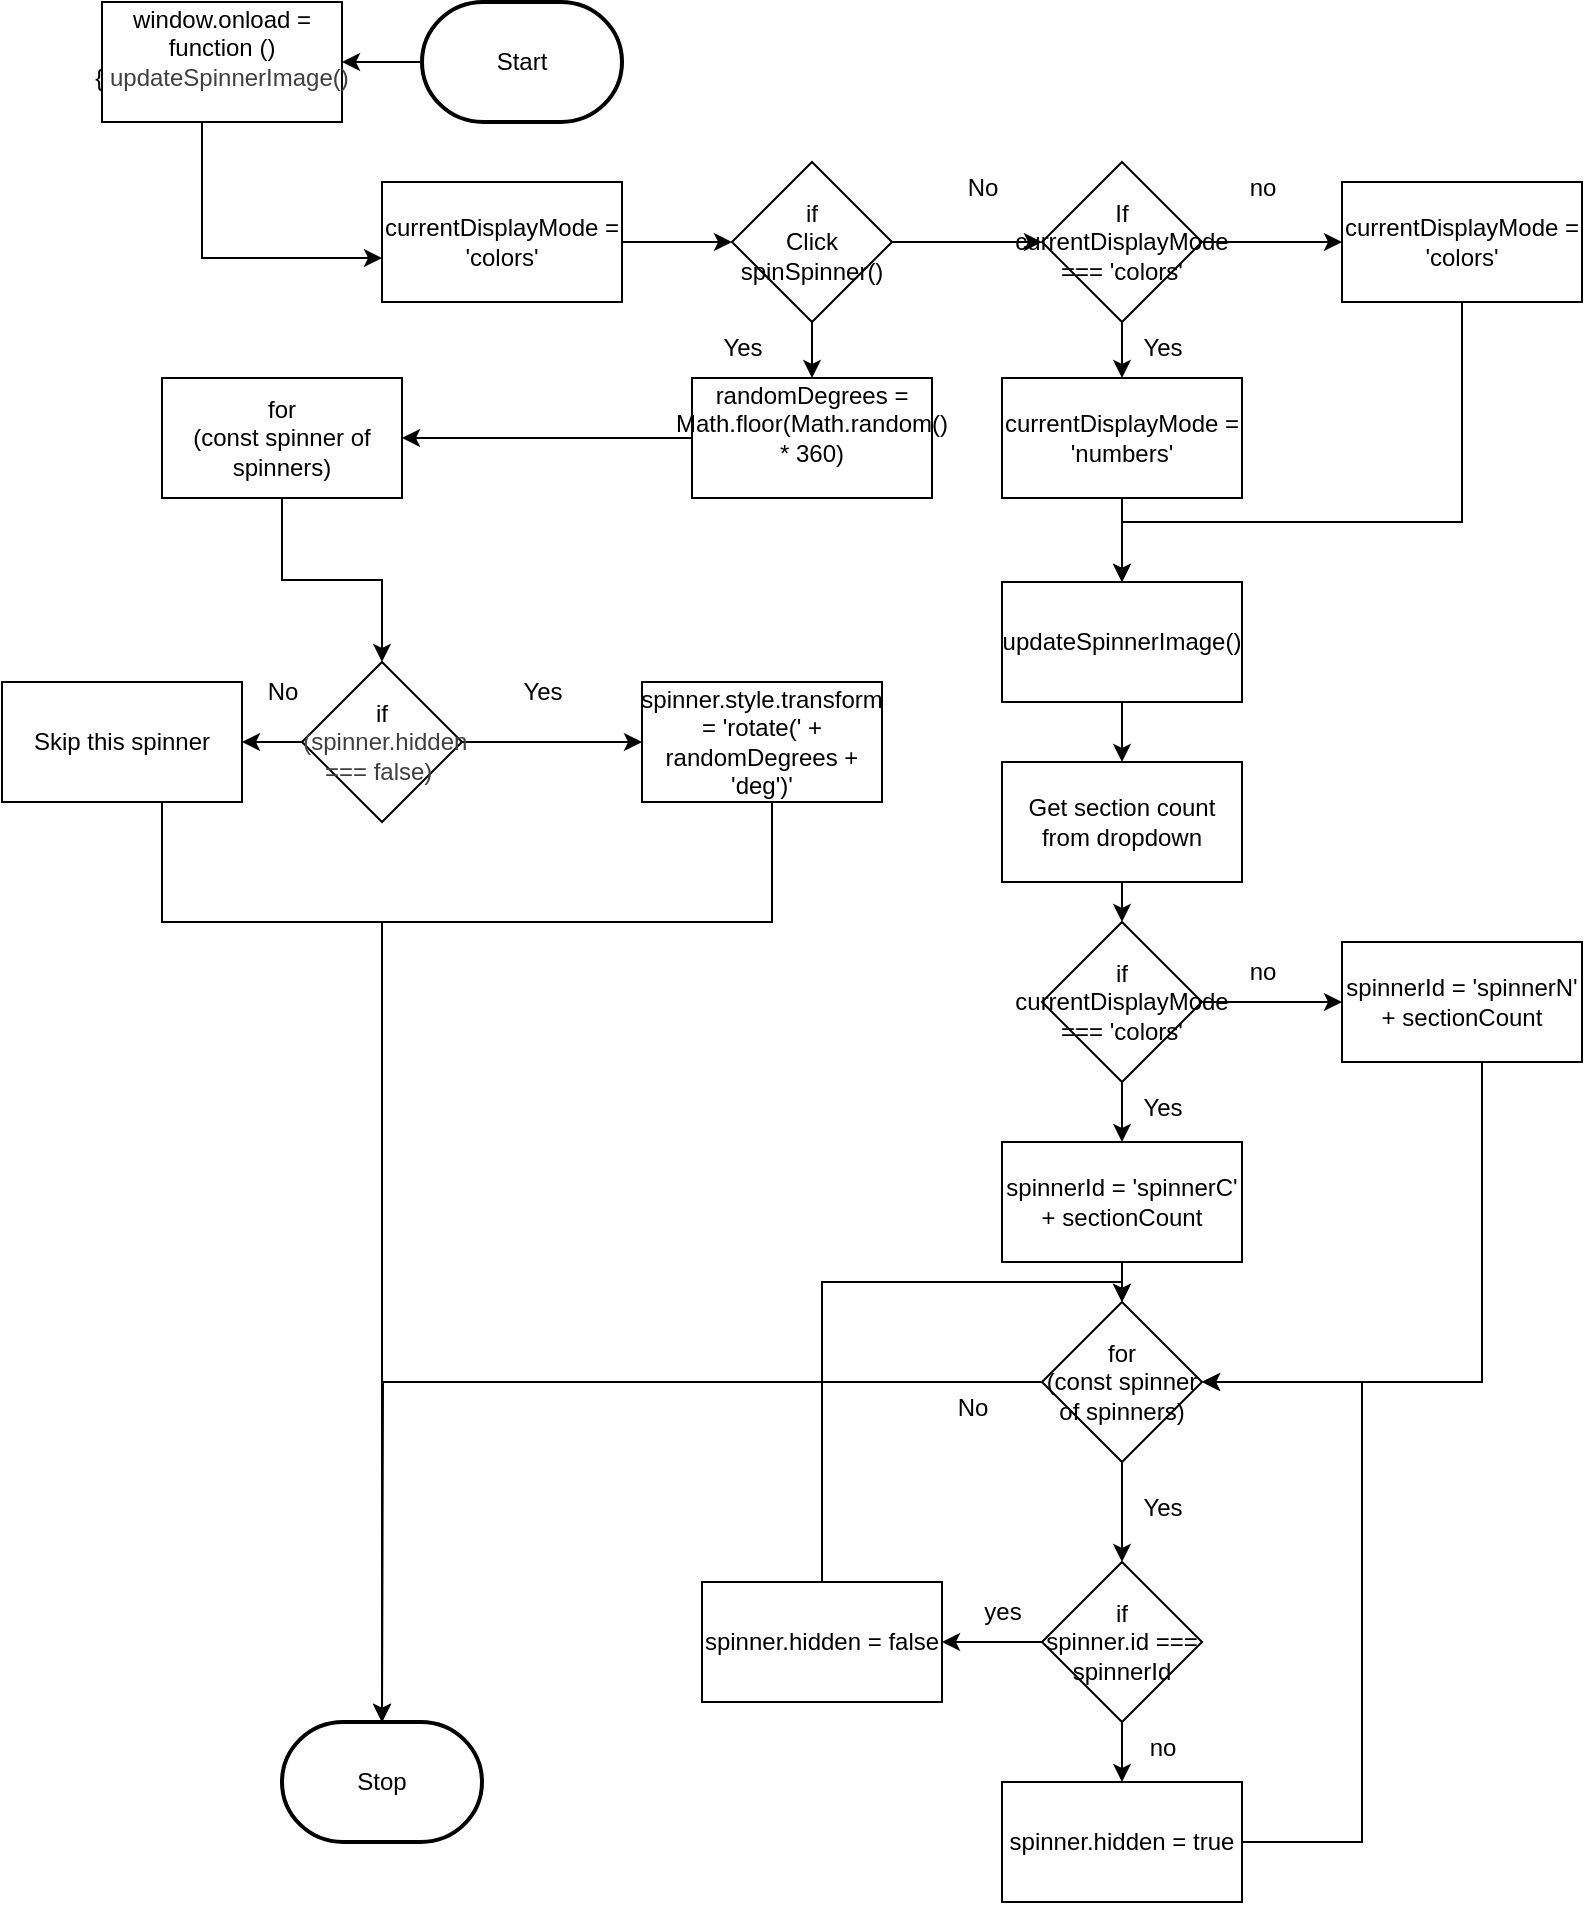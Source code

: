 <mxfile>
    <diagram id="HIP3nbAZw_EuaXWnEj3U" name="Page-1">
        <mxGraphModel dx="485" dy="498" grid="1" gridSize="10" guides="1" tooltips="1" connect="1" arrows="1" fold="1" page="1" pageScale="1" pageWidth="850" pageHeight="1100" math="0" shadow="0">
            <root>
                <mxCell id="0"/>
                <mxCell id="1" parent="0"/>
                <mxCell id="46" value="" style="edgeStyle=orthogonalEdgeStyle;html=1;" edge="1" parent="1" source="2" target="45">
                    <mxGeometry relative="1" as="geometry"/>
                </mxCell>
                <mxCell id="2" value="Start" style="strokeWidth=2;html=1;shape=mxgraph.flowchart.terminator;whiteSpace=wrap;" parent="1" vertex="1">
                    <mxGeometry x="230" y="50" width="100" height="60" as="geometry"/>
                </mxCell>
                <mxCell id="3" value="Stop" style="strokeWidth=2;html=1;shape=mxgraph.flowchart.terminator;whiteSpace=wrap;" parent="1" vertex="1">
                    <mxGeometry x="160" y="910" width="100" height="60" as="geometry"/>
                </mxCell>
                <mxCell id="9" value="" style="edgeStyle=orthogonalEdgeStyle;html=1;" edge="1" parent="1" source="4" target="8">
                    <mxGeometry relative="1" as="geometry"/>
                </mxCell>
                <mxCell id="4" value="&lt;div&gt;&lt;font color=&quot;#000000&quot;&gt;&lt;span style=&quot;font-size: 12px;&quot;&gt;currentDisplayMode = &#39;colors&#39;&lt;/span&gt;&lt;/font&gt;&lt;/div&gt;" style="whiteSpace=wrap;html=1;" vertex="1" parent="1">
                    <mxGeometry x="210" y="140" width="120" height="60" as="geometry"/>
                </mxCell>
                <mxCell id="11" value="" style="edgeStyle=orthogonalEdgeStyle;html=1;" edge="1" parent="1" source="8" target="10">
                    <mxGeometry relative="1" as="geometry"/>
                </mxCell>
                <mxCell id="13" value="" style="edgeStyle=orthogonalEdgeStyle;html=1;" edge="1" parent="1" source="8" target="12">
                    <mxGeometry relative="1" as="geometry"/>
                </mxCell>
                <mxCell id="8" value="if&lt;div&gt;Click spinSpinner()&lt;/div&gt;" style="rhombus;whiteSpace=wrap;html=1;" vertex="1" parent="1">
                    <mxGeometry x="385" y="130" width="80" height="80" as="geometry"/>
                </mxCell>
                <mxCell id="27" value="" style="edgeStyle=orthogonalEdgeStyle;html=1;" edge="1" parent="1" source="10" target="26">
                    <mxGeometry relative="1" as="geometry"/>
                </mxCell>
                <mxCell id="29" value="" style="edgeStyle=orthogonalEdgeStyle;html=1;" edge="1" parent="1" source="10" target="28">
                    <mxGeometry relative="1" as="geometry"/>
                </mxCell>
                <mxCell id="10" value="If&lt;div&gt;&lt;span style=&quot;font-size: 12px;&quot;&gt;currentDisplayMode === &#39;colors&#39;&lt;/span&gt;&lt;/div&gt;" style="rhombus;whiteSpace=wrap;html=1;" vertex="1" parent="1">
                    <mxGeometry x="540" y="130" width="80" height="80" as="geometry"/>
                </mxCell>
                <mxCell id="17" value="" style="edgeStyle=orthogonalEdgeStyle;html=1;" edge="1" parent="1" source="12" target="16">
                    <mxGeometry relative="1" as="geometry"/>
                </mxCell>
                <mxCell id="12" value="&lt;div&gt;&lt;font color=&quot;#000000&quot;&gt;&lt;span style=&quot;font-size: 12px;&quot;&gt;randomDegrees = Math.floor(Math.random() * 360)&lt;/span&gt;&lt;/font&gt;&lt;/div&gt;&lt;div&gt;&lt;br&gt;&lt;/div&gt;" style="whiteSpace=wrap;html=1;" vertex="1" parent="1">
                    <mxGeometry x="365" y="238" width="120" height="60" as="geometry"/>
                </mxCell>
                <mxCell id="14" value="Yes" style="text;html=1;align=center;verticalAlign=middle;resizable=0;points=[];autosize=1;strokeColor=none;fillColor=none;" vertex="1" parent="1">
                    <mxGeometry x="370" y="208" width="40" height="30" as="geometry"/>
                </mxCell>
                <mxCell id="15" value="No" style="text;html=1;align=center;verticalAlign=middle;resizable=0;points=[];autosize=1;strokeColor=none;fillColor=none;" vertex="1" parent="1">
                    <mxGeometry x="490" y="128" width="40" height="30" as="geometry"/>
                </mxCell>
                <mxCell id="21" value="" style="edgeStyle=orthogonalEdgeStyle;html=1;rounded=0;curved=0;" edge="1" parent="1" source="16" target="19">
                    <mxGeometry relative="1" as="geometry"/>
                </mxCell>
                <mxCell id="16" value="&lt;div&gt;&lt;font color=&quot;#000000&quot;&gt;&lt;span style=&quot;font-size: 12px;&quot;&gt;for&lt;/span&gt;&lt;/font&gt;&lt;/div&gt;&lt;div&gt;&lt;font color=&quot;#000000&quot;&gt;&lt;span style=&quot;font-size: 12px;&quot;&gt;(const spinner of spinners)&lt;/span&gt;&lt;/font&gt;&lt;/div&gt;" style="whiteSpace=wrap;html=1;" vertex="1" parent="1">
                    <mxGeometry x="100" y="238" width="120" height="60" as="geometry"/>
                </mxCell>
                <mxCell id="22" value="" style="edgeStyle=orthogonalEdgeStyle;html=1;" edge="1" parent="1" source="19" target="20">
                    <mxGeometry relative="1" as="geometry"/>
                </mxCell>
                <mxCell id="24" value="" style="edgeStyle=orthogonalEdgeStyle;html=1;" edge="1" parent="1" source="19" target="23">
                    <mxGeometry relative="1" as="geometry"/>
                </mxCell>
                <mxCell id="19" value="if&lt;div&gt;&lt;span style=&quot;color: rgb(63, 63, 63); background-color: transparent;&quot;&gt;&amp;nbsp;(spinner.hidden === false)&amp;nbsp;&lt;/span&gt;&lt;/div&gt;" style="rhombus;whiteSpace=wrap;html=1;" vertex="1" parent="1">
                    <mxGeometry x="170" y="380" width="80" height="80" as="geometry"/>
                </mxCell>
                <mxCell id="20" value="&lt;div&gt;&lt;font color=&quot;#000000&quot;&gt;&lt;span style=&quot;font-size: 12px;&quot;&gt;spinner.style.transform = &#39;rotate(&#39; + randomDegrees + &#39;deg&#39;)&#39;&lt;/span&gt;&lt;/font&gt;&lt;/div&gt;" style="whiteSpace=wrap;html=1;" vertex="1" parent="1">
                    <mxGeometry x="340" y="390" width="120" height="60" as="geometry"/>
                </mxCell>
                <mxCell id="61" style="edgeStyle=orthogonalEdgeStyle;html=1;rounded=0;curved=0;" edge="1" parent="1" source="23" target="3">
                    <mxGeometry relative="1" as="geometry">
                        <Array as="points">
                            <mxPoint x="100" y="510"/>
                            <mxPoint x="210" y="510"/>
                        </Array>
                    </mxGeometry>
                </mxCell>
                <mxCell id="23" value="Skip this spinner" style="whiteSpace=wrap;html=1;" vertex="1" parent="1">
                    <mxGeometry x="20" y="390" width="120" height="60" as="geometry"/>
                </mxCell>
                <mxCell id="25" value="No" style="text;html=1;align=center;verticalAlign=middle;resizable=0;points=[];autosize=1;strokeColor=none;fillColor=none;" vertex="1" parent="1">
                    <mxGeometry x="140" y="380" width="40" height="30" as="geometry"/>
                </mxCell>
                <mxCell id="32" value="" style="edgeStyle=orthogonalEdgeStyle;html=1;" edge="1" parent="1" source="26" target="31">
                    <mxGeometry relative="1" as="geometry"/>
                </mxCell>
                <mxCell id="26" value="&lt;div&gt;&lt;font color=&quot;#000000&quot;&gt;&lt;span style=&quot;font-size: 12px;&quot;&gt;currentDisplayMode = &#39;numbers&#39;&lt;/span&gt;&lt;/font&gt;&lt;/div&gt;" style="whiteSpace=wrap;html=1;" vertex="1" parent="1">
                    <mxGeometry x="520" y="238" width="120" height="60" as="geometry"/>
                </mxCell>
                <mxCell id="33" style="edgeStyle=orthogonalEdgeStyle;html=1;entryX=0.5;entryY=0;entryDx=0;entryDy=0;rounded=0;curved=0;" edge="1" parent="1" source="28" target="31">
                    <mxGeometry relative="1" as="geometry">
                        <Array as="points">
                            <mxPoint x="750" y="310"/>
                            <mxPoint x="580" y="310"/>
                        </Array>
                    </mxGeometry>
                </mxCell>
                <mxCell id="28" value="&lt;div&gt;&lt;font color=&quot;#000000&quot;&gt;&lt;span style=&quot;font-size: 12px;&quot;&gt;currentDisplayMode = &#39;colors&#39;&lt;/span&gt;&lt;/font&gt;&lt;/div&gt;" style="whiteSpace=wrap;html=1;" vertex="1" parent="1">
                    <mxGeometry x="690" y="140" width="120" height="60" as="geometry"/>
                </mxCell>
                <mxCell id="30" value="no" style="text;html=1;align=center;verticalAlign=middle;resizable=0;points=[];autosize=1;strokeColor=none;fillColor=none;" vertex="1" parent="1">
                    <mxGeometry x="630" y="128" width="40" height="30" as="geometry"/>
                </mxCell>
                <mxCell id="36" value="" style="edgeStyle=orthogonalEdgeStyle;html=1;" edge="1" parent="1" source="31" target="35">
                    <mxGeometry relative="1" as="geometry"/>
                </mxCell>
                <mxCell id="31" value="&lt;div&gt;&lt;font color=&quot;#000000&quot;&gt;&lt;span style=&quot;font-size: 12px;&quot;&gt;updateSpinnerImage()&lt;/span&gt;&lt;/font&gt;&lt;/div&gt;" style="whiteSpace=wrap;html=1;" vertex="1" parent="1">
                    <mxGeometry x="520" y="340" width="120" height="60" as="geometry"/>
                </mxCell>
                <mxCell id="34" value="Yes" style="text;html=1;align=center;verticalAlign=middle;resizable=0;points=[];autosize=1;strokeColor=none;fillColor=none;" vertex="1" parent="1">
                    <mxGeometry x="580" y="208" width="40" height="30" as="geometry"/>
                </mxCell>
                <mxCell id="38" value="" style="edgeStyle=orthogonalEdgeStyle;html=1;" edge="1" parent="1" source="35" target="37">
                    <mxGeometry relative="1" as="geometry"/>
                </mxCell>
                <mxCell id="35" value="Get section count from dropdown" style="whiteSpace=wrap;html=1;" vertex="1" parent="1">
                    <mxGeometry x="520" y="430" width="120" height="60" as="geometry"/>
                </mxCell>
                <mxCell id="40" value="" style="edgeStyle=orthogonalEdgeStyle;html=1;" edge="1" parent="1" source="37" target="39">
                    <mxGeometry relative="1" as="geometry"/>
                </mxCell>
                <mxCell id="42" value="" style="edgeStyle=orthogonalEdgeStyle;html=1;" edge="1" parent="1" source="37" target="41">
                    <mxGeometry relative="1" as="geometry"/>
                </mxCell>
                <mxCell id="37" value="if&lt;div&gt;&lt;span style=&quot;font-size: 12px;&quot;&gt;currentDisplayMode === &#39;colors&#39;&lt;/span&gt;&lt;/div&gt;" style="rhombus;whiteSpace=wrap;html=1;" vertex="1" parent="1">
                    <mxGeometry x="540" y="510" width="80" height="80" as="geometry"/>
                </mxCell>
                <mxCell id="68" value="" style="edgeStyle=orthogonalEdgeStyle;html=1;" edge="1" parent="1" source="39" target="67">
                    <mxGeometry relative="1" as="geometry"/>
                </mxCell>
                <mxCell id="39" value="&lt;font color=&quot;#000000&quot;&gt;&lt;span style=&quot;font-size: 12px;&quot;&gt;spinnerId = &#39;spinnerC&#39; + sectionCount&lt;/span&gt;&lt;/font&gt;" style="whiteSpace=wrap;html=1;" vertex="1" parent="1">
                    <mxGeometry x="520" y="620" width="120" height="60" as="geometry"/>
                </mxCell>
                <mxCell id="71" style="edgeStyle=orthogonalEdgeStyle;html=1;entryX=1;entryY=0.5;entryDx=0;entryDy=0;rounded=0;curved=0;" edge="1" parent="1" source="41" target="67">
                    <mxGeometry relative="1" as="geometry">
                        <Array as="points">
                            <mxPoint x="760" y="740"/>
                        </Array>
                    </mxGeometry>
                </mxCell>
                <mxCell id="41" value="&lt;div&gt;&lt;font color=&quot;#000000&quot;&gt;&lt;span style=&quot;font-size: 12px;&quot;&gt;spinnerId = &#39;spinnerN&#39; + sectionCount&lt;/span&gt;&lt;/font&gt;&lt;/div&gt;" style="whiteSpace=wrap;html=1;" vertex="1" parent="1">
                    <mxGeometry x="690" y="520" width="120" height="60" as="geometry"/>
                </mxCell>
                <mxCell id="43" value="no" style="text;html=1;align=center;verticalAlign=middle;resizable=0;points=[];autosize=1;strokeColor=none;fillColor=none;" vertex="1" parent="1">
                    <mxGeometry x="630" y="520" width="40" height="30" as="geometry"/>
                </mxCell>
                <mxCell id="44" value="Yes" style="text;html=1;align=center;verticalAlign=middle;resizable=0;points=[];autosize=1;strokeColor=none;fillColor=none;" vertex="1" parent="1">
                    <mxGeometry x="580" y="588" width="40" height="30" as="geometry"/>
                </mxCell>
                <mxCell id="47" value="" style="edgeStyle=orthogonalEdgeStyle;html=1;rounded=0;curved=0;" edge="1" parent="1" source="45" target="4">
                    <mxGeometry relative="1" as="geometry">
                        <Array as="points">
                            <mxPoint x="120" y="178"/>
                        </Array>
                    </mxGeometry>
                </mxCell>
                <mxCell id="45" value="&lt;div&gt;&lt;font color=&quot;#000000&quot;&gt;&lt;span style=&quot;font-size: 12px;&quot;&gt;window.onload = function () {&lt;/span&gt;&lt;/font&gt;&lt;span style=&quot;color: rgb(63, 63, 63); background-color: transparent;&quot;&gt;&amp;nbsp;updateSpinnerImage()&lt;/span&gt;&lt;/div&gt;&lt;div&gt;&lt;br&gt;&lt;/div&gt;" style="whiteSpace=wrap;html=1;" vertex="1" parent="1">
                    <mxGeometry x="70" y="50" width="120" height="60" as="geometry"/>
                </mxCell>
                <mxCell id="48" value="Yes" style="text;html=1;align=center;verticalAlign=middle;resizable=0;points=[];autosize=1;strokeColor=none;fillColor=none;" vertex="1" parent="1">
                    <mxGeometry x="270" y="380" width="40" height="30" as="geometry"/>
                </mxCell>
                <mxCell id="55" value="" style="edgeStyle=orthogonalEdgeStyle;html=1;" edge="1" parent="1" source="50" target="54">
                    <mxGeometry relative="1" as="geometry"/>
                </mxCell>
                <mxCell id="58" value="" style="edgeStyle=orthogonalEdgeStyle;html=1;" edge="1" parent="1" source="50" target="57">
                    <mxGeometry relative="1" as="geometry"/>
                </mxCell>
                <mxCell id="50" value="&lt;div&gt;&lt;font color=&quot;#000000&quot;&gt;&lt;span style=&quot;font-size: 12px;&quot;&gt;if&lt;/span&gt;&lt;/font&gt;&lt;/div&gt;&lt;font color=&quot;#000000&quot;&gt;&lt;span style=&quot;font-size: 12px;&quot;&gt;spinner.id === spinnerId&lt;/span&gt;&lt;/font&gt;" style="rhombus;whiteSpace=wrap;html=1;" vertex="1" parent="1">
                    <mxGeometry x="540" y="830" width="80" height="80" as="geometry"/>
                </mxCell>
                <mxCell id="72" style="edgeStyle=orthogonalEdgeStyle;html=1;entryX=0.5;entryY=0;entryDx=0;entryDy=0;rounded=0;curved=0;" edge="1" parent="1" source="54" target="67">
                    <mxGeometry relative="1" as="geometry">
                        <Array as="points">
                            <mxPoint x="430" y="690"/>
                            <mxPoint x="580" y="690"/>
                        </Array>
                    </mxGeometry>
                </mxCell>
                <mxCell id="54" value="&lt;div&gt;&lt;font color=&quot;#000000&quot;&gt;&lt;span style=&quot;font-size: 12px;&quot;&gt;spinner.hidden = false&lt;/span&gt;&lt;/font&gt;&lt;/div&gt;" style="whiteSpace=wrap;html=1;" vertex="1" parent="1">
                    <mxGeometry x="370" y="840" width="120" height="60" as="geometry"/>
                </mxCell>
                <mxCell id="56" value="yes" style="text;html=1;align=center;verticalAlign=middle;resizable=0;points=[];autosize=1;strokeColor=none;fillColor=none;" vertex="1" parent="1">
                    <mxGeometry x="500" y="840" width="40" height="30" as="geometry"/>
                </mxCell>
                <mxCell id="73" style="edgeStyle=orthogonalEdgeStyle;html=1;entryX=1;entryY=0.5;entryDx=0;entryDy=0;rounded=0;curved=0;" edge="1" parent="1" source="57" target="67">
                    <mxGeometry relative="1" as="geometry">
                        <Array as="points">
                            <mxPoint x="700" y="970"/>
                            <mxPoint x="700" y="740"/>
                        </Array>
                    </mxGeometry>
                </mxCell>
                <mxCell id="57" value="&lt;font color=&quot;#000000&quot;&gt;&lt;span style=&quot;font-size: 12px;&quot;&gt;spinner.hidden = true&lt;/span&gt;&lt;/font&gt;" style="whiteSpace=wrap;html=1;" vertex="1" parent="1">
                    <mxGeometry x="520" y="940" width="120" height="60" as="geometry"/>
                </mxCell>
                <mxCell id="59" value="no" style="text;html=1;align=center;verticalAlign=middle;resizable=0;points=[];autosize=1;strokeColor=none;fillColor=none;" vertex="1" parent="1">
                    <mxGeometry x="580" y="908" width="40" height="30" as="geometry"/>
                </mxCell>
                <mxCell id="60" style="edgeStyle=orthogonalEdgeStyle;html=1;entryX=0.5;entryY=0;entryDx=0;entryDy=0;entryPerimeter=0;rounded=0;curved=0;" edge="1" parent="1" source="20" target="3">
                    <mxGeometry relative="1" as="geometry">
                        <Array as="points">
                            <mxPoint x="405" y="510"/>
                            <mxPoint x="210" y="510"/>
                        </Array>
                    </mxGeometry>
                </mxCell>
                <mxCell id="70" value="" style="edgeStyle=orthogonalEdgeStyle;html=1;" edge="1" parent="1" source="67" target="50">
                    <mxGeometry relative="1" as="geometry"/>
                </mxCell>
                <mxCell id="74" style="edgeStyle=orthogonalEdgeStyle;html=1;rounded=0;curved=0;" edge="1" parent="1" source="67">
                    <mxGeometry relative="1" as="geometry">
                        <mxPoint x="210" y="910" as="targetPoint"/>
                    </mxGeometry>
                </mxCell>
                <mxCell id="67" value="&lt;div&gt;&lt;font color=&quot;#000000&quot;&gt;&lt;span style=&quot;font-size: 12px;&quot;&gt;for&lt;/span&gt;&lt;/font&gt;&lt;/div&gt;&lt;div&gt;&lt;font color=&quot;#000000&quot;&gt;&lt;span style=&quot;font-size: 12px;&quot;&gt;(const spinner of spinners)&lt;/span&gt;&lt;/font&gt;&lt;/div&gt;" style="rhombus;whiteSpace=wrap;html=1;" vertex="1" parent="1">
                    <mxGeometry x="540" y="700" width="80" height="80" as="geometry"/>
                </mxCell>
                <mxCell id="75" value="No" style="text;html=1;align=center;verticalAlign=middle;resizable=0;points=[];autosize=1;strokeColor=none;fillColor=none;" vertex="1" parent="1">
                    <mxGeometry x="485" y="738" width="40" height="30" as="geometry"/>
                </mxCell>
                <mxCell id="76" value="Yes" style="text;html=1;align=center;verticalAlign=middle;resizable=0;points=[];autosize=1;strokeColor=none;fillColor=none;" vertex="1" parent="1">
                    <mxGeometry x="580" y="788" width="40" height="30" as="geometry"/>
                </mxCell>
            </root>
        </mxGraphModel>
    </diagram>
</mxfile>